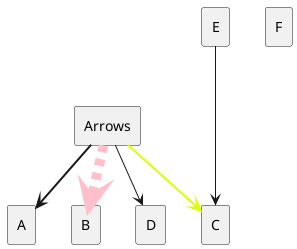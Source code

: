 @startuml

'left to right direction
'top to bottom direction

rectangle Arrows
rectangle A
rectangle B
rectangle C
rectangle D
rectangle E
rectangle F

Arrows -[bold]-> A 
Arrows -[#pink,dashed,thickness=10]-> B
Arrows -[#DDFF00,dotted,bold]-> C
Arrows --> D
E ---> C

@enduml
